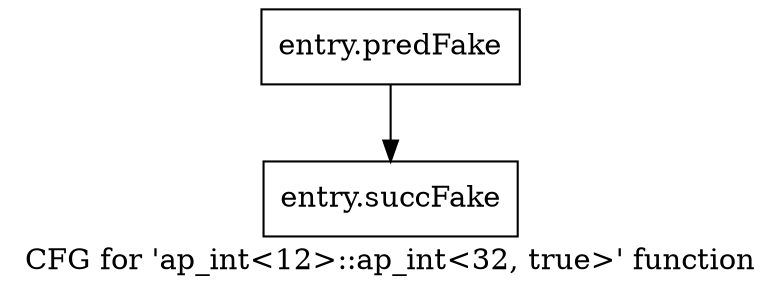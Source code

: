 digraph "CFG for 'ap_int\<12\>::ap_int\<32, true\>' function" {
	label="CFG for 'ap_int\<12\>::ap_int\<32, true\>' function";

	Node0x5987b80 [shape=record,filename="",linenumber="",label="{entry.predFake}"];
	Node0x5987b80 -> Node0x5ad0a50[ callList="" memoryops="" filename="/home/omerfaruk/tools/Xilinx/Vitis_HLS/2023.2/include/ap_int.h" execusionnum="3"];
	Node0x5ad0a50 [shape=record,filename="/home/omerfaruk/tools/Xilinx/Vitis_HLS/2023.2/include/ap_int.h",linenumber="65",label="{entry.succFake}"];
}
